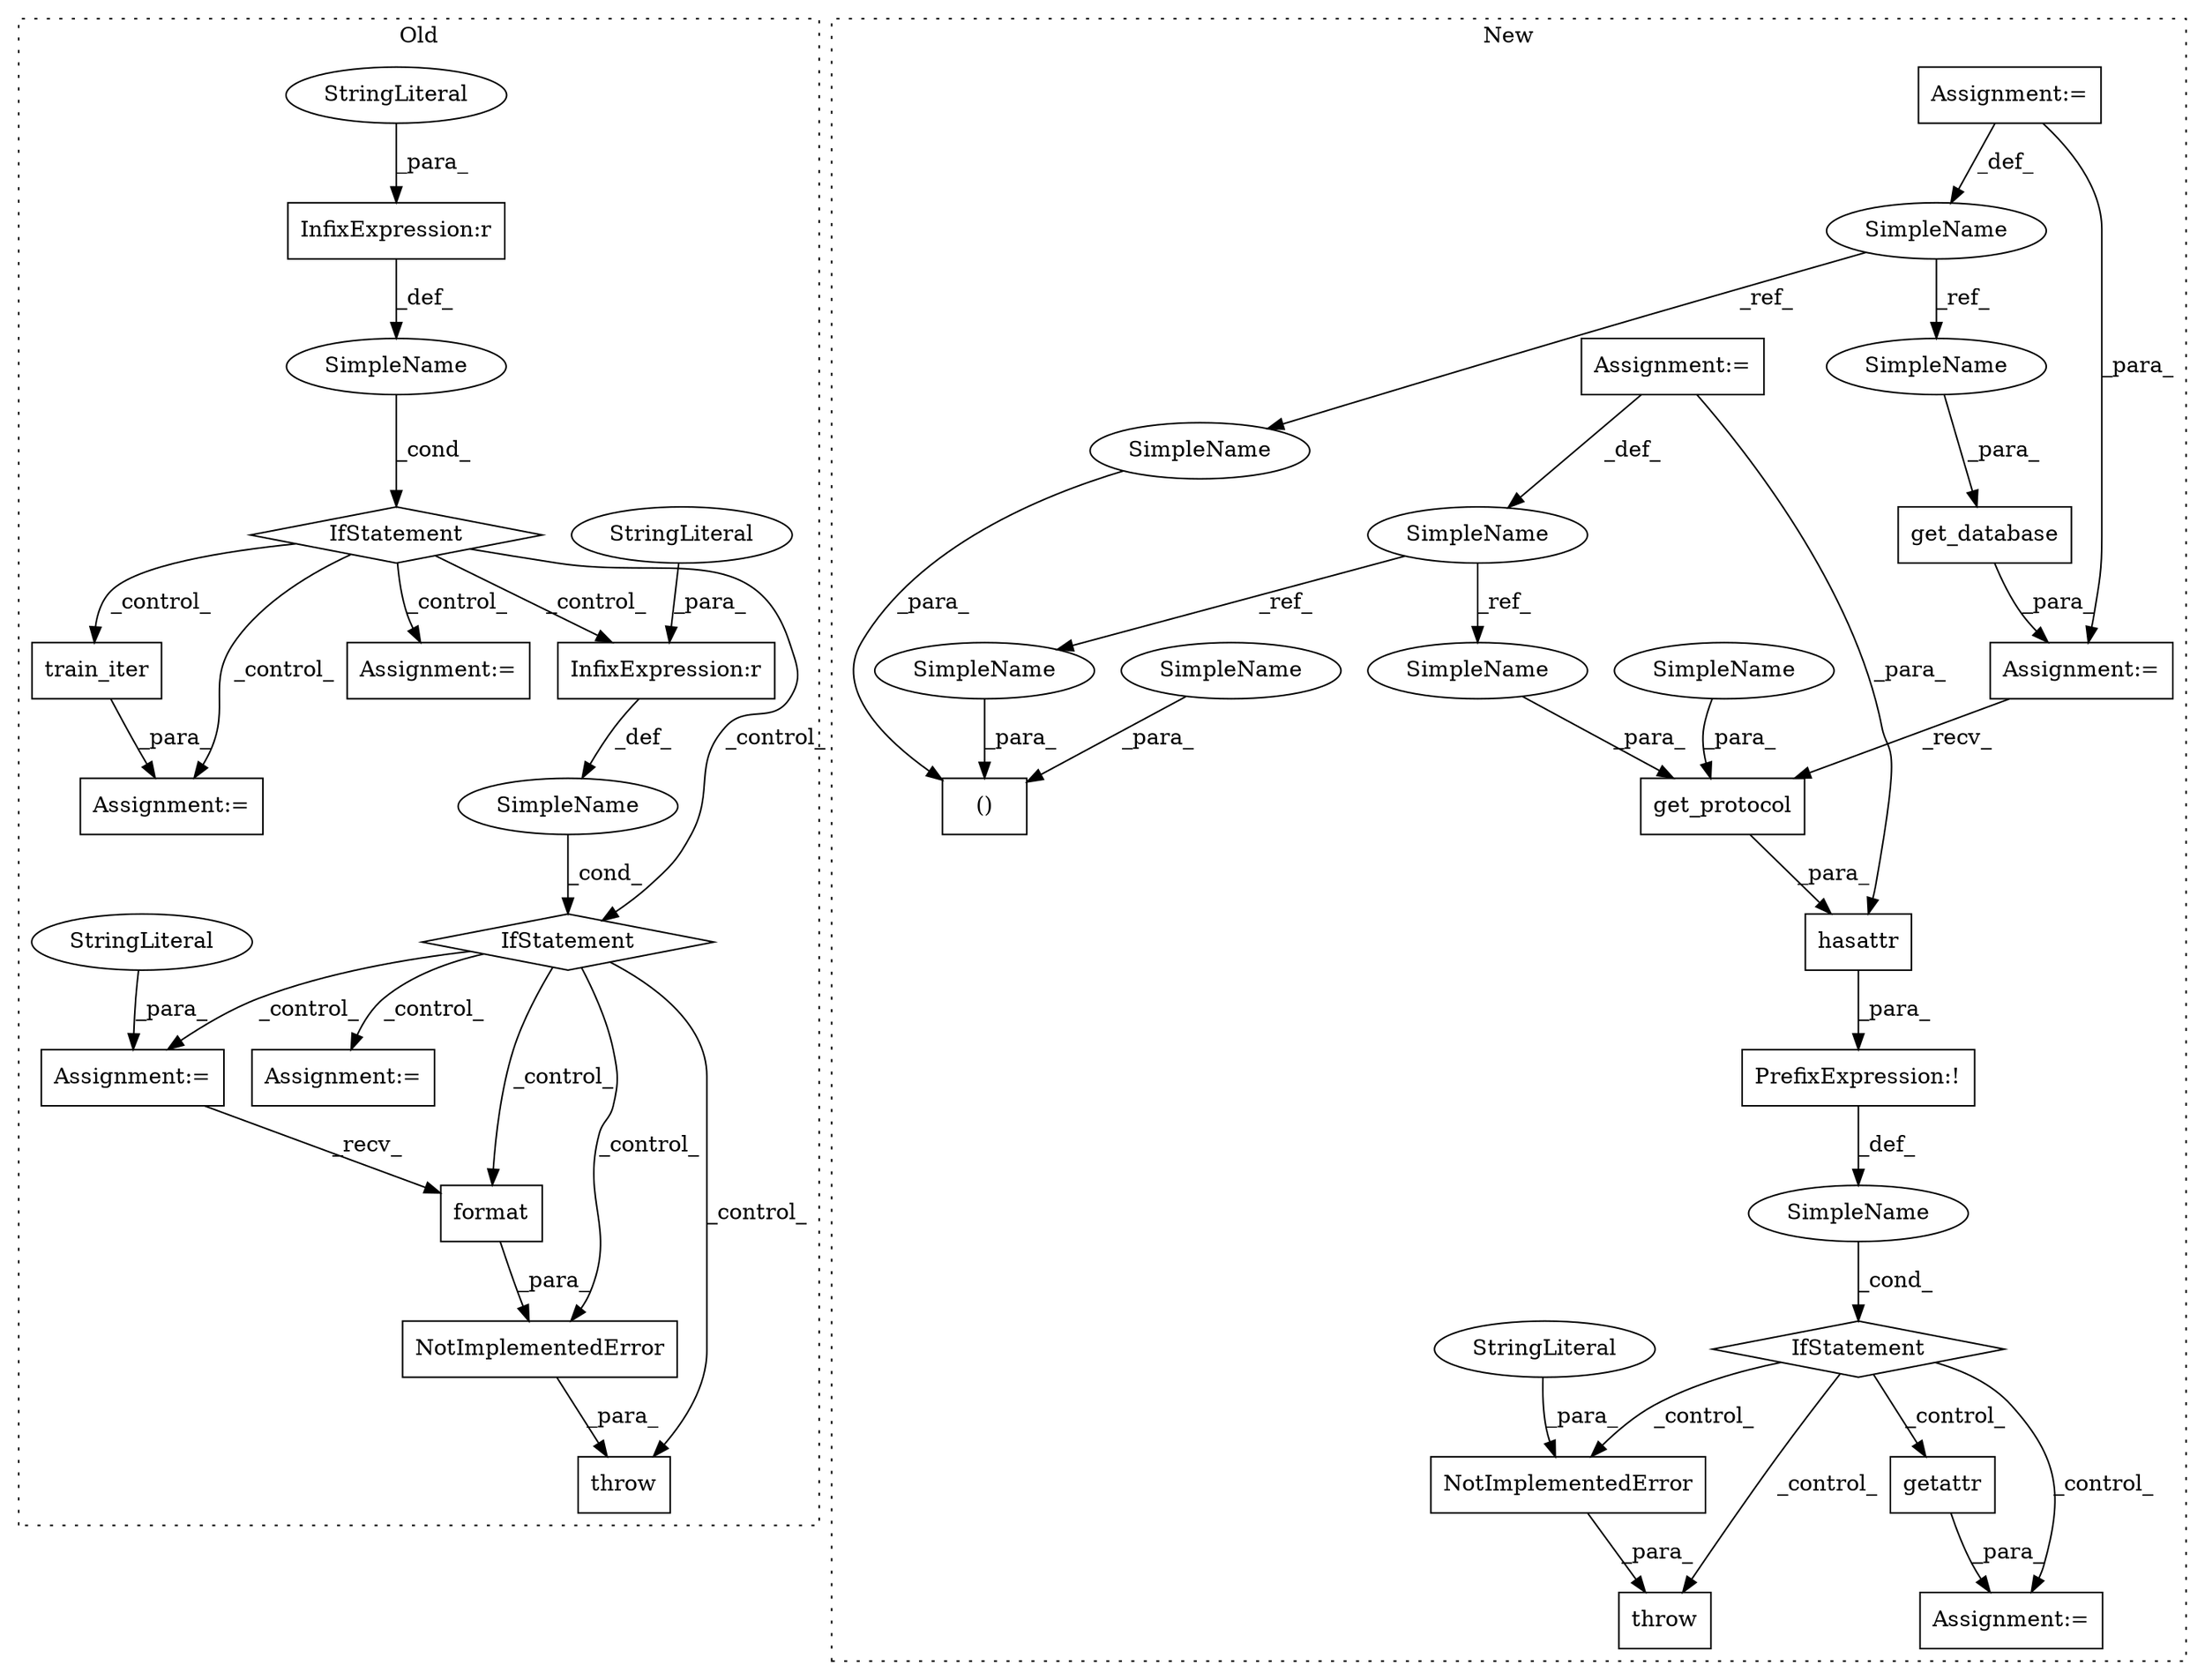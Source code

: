 digraph G {
subgraph cluster0 {
1 [label="format" a="32" s="2275,2288" l="7,1" shape="box"];
3 [label="SimpleName" a="42" s="" l="" shape="ellipse"];
4 [label="throw" a="53" s="2245" l="6" shape="box"];
10 [label="NotImplementedError" a="32" s="2251,2289" l="20,1" shape="box"];
12 [label="train_iter" a="32" s="2073" l="12" shape="box"];
13 [label="SimpleName" a="42" s="" l="" shape="ellipse"];
15 [label="InfixExpression:r" a="27" s="1857" l="4" shape="box"];
16 [label="StringLiteral" a="45" s="1861" l="7" shape="ellipse"];
17 [label="InfixExpression:r" a="27" s="2113" l="4" shape="box"];
18 [label="StringLiteral" a="45" s="2117" l="5" shape="ellipse"];
23 [label="IfStatement" a="25" s="2103,2122" l="4,2" shape="diamond"];
25 [label="Assignment:=" a="7" s="2191" l="1" shape="box"];
26 [label="StringLiteral" a="45" s="2192" l="45" shape="ellipse"];
27 [label="IfStatement" a="25" s="1846,1868" l="4,2" shape="diamond"];
30 [label="Assignment:=" a="7" s="2146" l="1" shape="box"];
31 [label="Assignment:=" a="7" s="2063" l="1" shape="box"];
34 [label="Assignment:=" a="7" s="1881" l="1" shape="box"];
label = "Old";
style="dotted";
}
subgraph cluster1 {
2 [label="get_database" a="32" s="1920,1951" l="13,1" shape="box"];
5 [label="PrefixExpression:!" a="38" s="2013" l="1" shape="box"];
6 [label="get_protocol" a="32" s="1976,2002" l="13,1" shape="box"];
7 [label="NotImplementedError" a="32" s="2054,2076" l="20,1" shape="box"];
8 [label="SimpleName" a="42" s="" l="" shape="ellipse"];
9 [label="throw" a="53" s="2048" l="6" shape="box"];
11 [label="getattr" a="32" s="2104" l="9" shape="box"];
14 [label="StringLiteral" a="45" s="2074" l="2" shape="ellipse"];
19 [label="SimpleName" a="42" s="1644" l="2" shape="ellipse"];
20 [label="()" a="106" s="1826" l="59" shape="box"];
21 [label="SimpleName" a="42" s="1478" l="4" shape="ellipse"];
22 [label="IfStatement" a="25" s="2009,2038" l="4,2" shape="diamond"];
24 [label="hasattr" a="32" s="2014,2037" l="8,1" shape="box"];
28 [label="Assignment:=" a="7" s="1478" l="4" shape="box"];
29 [label="Assignment:=" a="7" s="2103" l="1" shape="box"];
32 [label="Assignment:=" a="7" s="1919" l="1" shape="box"];
33 [label="Assignment:=" a="7" s="1644" l="2" shape="box"];
35 [label="SimpleName" a="42" s="1826" l="2" shape="ellipse"];
36 [label="SimpleName" a="42" s="1933" l="2" shape="ellipse"];
37 [label="SimpleName" a="42" s="1841" l="4" shape="ellipse"];
38 [label="SimpleName" a="42" s="1989" l="4" shape="ellipse"];
39 [label="SimpleName" a="42" s="1994" l="8" shape="ellipse"];
40 [label="SimpleName" a="42" s="1858" l="8" shape="ellipse"];
label = "New";
style="dotted";
}
1 -> 10 [label="_para_"];
2 -> 32 [label="_para_"];
3 -> 27 [label="_cond_"];
5 -> 8 [label="_def_"];
6 -> 24 [label="_para_"];
7 -> 9 [label="_para_"];
8 -> 22 [label="_cond_"];
10 -> 4 [label="_para_"];
11 -> 29 [label="_para_"];
12 -> 31 [label="_para_"];
13 -> 23 [label="_cond_"];
14 -> 7 [label="_para_"];
15 -> 3 [label="_def_"];
16 -> 15 [label="_para_"];
17 -> 13 [label="_def_"];
18 -> 17 [label="_para_"];
19 -> 35 [label="_ref_"];
19 -> 36 [label="_ref_"];
21 -> 37 [label="_ref_"];
21 -> 38 [label="_ref_"];
22 -> 11 [label="_control_"];
22 -> 7 [label="_control_"];
22 -> 29 [label="_control_"];
22 -> 9 [label="_control_"];
23 -> 25 [label="_control_"];
23 -> 4 [label="_control_"];
23 -> 10 [label="_control_"];
23 -> 30 [label="_control_"];
23 -> 1 [label="_control_"];
24 -> 5 [label="_para_"];
25 -> 1 [label="_recv_"];
26 -> 25 [label="_para_"];
27 -> 31 [label="_control_"];
27 -> 34 [label="_control_"];
27 -> 17 [label="_control_"];
27 -> 23 [label="_control_"];
27 -> 12 [label="_control_"];
28 -> 24 [label="_para_"];
28 -> 21 [label="_def_"];
32 -> 6 [label="_recv_"];
33 -> 19 [label="_def_"];
33 -> 32 [label="_para_"];
35 -> 20 [label="_para_"];
36 -> 2 [label="_para_"];
37 -> 20 [label="_para_"];
38 -> 6 [label="_para_"];
39 -> 6 [label="_para_"];
40 -> 20 [label="_para_"];
}